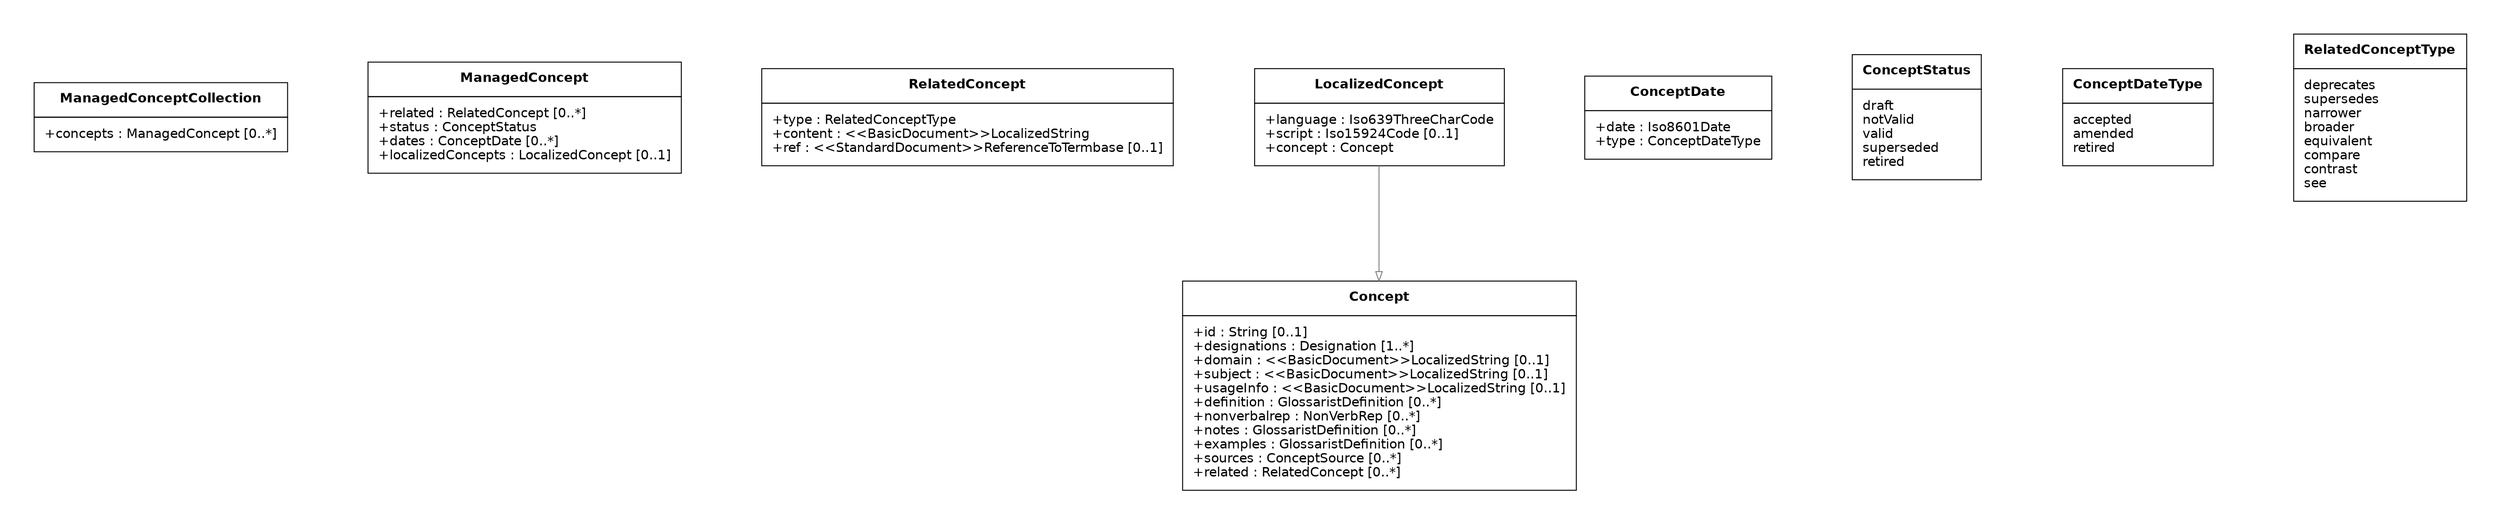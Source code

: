 digraph G {
  graph [splines="ortho" pad=0.5 ranksep="1.2.equally" nodesep="1.2.equally"]
  edge [color="gray50"]
  node [shape="box" fontname="Helvetica-bold"]

  ManagedConceptCollection [shape="plain" fontname="Helvetica" label=<
    <TABLE BORDER="0" CELLBORDER="1" CELLSPACING="0" CELLPADDING="10">
    <TR>
    <TD><B>ManagedConceptCollection</B></TD>
  </TR>
  
  <TR>
    <TD>
          <TABLE BORDER="0" CELLPADDING="0" CELLSPACING="0">
            <TR><TD ALIGN="LEFT">+concepts : ManagedConcept &#91;0..*&#93;</TD></TR>
          </TABLE>
        </TD>
  </TR>
  
  </TABLE>
  >]
  
  ManagedConcept [shape="plain" fontname="Helvetica" label=<
    <TABLE BORDER="0" CELLBORDER="1" CELLSPACING="0" CELLPADDING="10">
    <TR>
    <TD><B>ManagedConcept</B></TD>
  </TR>
  
  <TR>
    <TD>
          <TABLE BORDER="0" CELLPADDING="0" CELLSPACING="0">
            <TR><TD ALIGN="LEFT">+related : RelatedConcept &#91;0..*&#93;</TD></TR>
            <TR><TD ALIGN="LEFT">+status : ConceptStatus</TD></TR>
            <TR><TD ALIGN="LEFT">+dates : ConceptDate &#91;0..*&#93;</TD></TR>
            <TR><TD ALIGN="LEFT">+localizedConcepts : LocalizedConcept &#91;0..1&#93;</TD></TR>
          </TABLE>
        </TD>
  </TR>
  
  </TABLE>
  >]
  
  RelatedConcept [shape="plain" fontname="Helvetica" label=<
    <TABLE BORDER="0" CELLBORDER="1" CELLSPACING="0" CELLPADDING="10">
    <TR>
    <TD><B>RelatedConcept</B></TD>
  </TR>
  
  <TR>
    <TD>
          <TABLE BORDER="0" CELLPADDING="0" CELLSPACING="0">
            <TR><TD ALIGN="LEFT">+type : RelatedConceptType</TD></TR>
            <TR><TD ALIGN="LEFT">+content : &#60;&#60;BasicDocument&#62;&#62;LocalizedString</TD></TR>
            <TR><TD ALIGN="LEFT">+ref : &#60;&#60;StandardDocument&#62;&#62;ReferenceToTermbase &#91;0..1&#93;</TD></TR>
          </TABLE>
        </TD>
  </TR>
  
  </TABLE>
  >]
  
  LocalizedConcept [shape="plain" fontname="Helvetica" label=<
    <TABLE BORDER="0" CELLBORDER="1" CELLSPACING="0" CELLPADDING="10">
    <TR>
    <TD><B>LocalizedConcept</B></TD>
  </TR>
  
  <TR>
    <TD>
          <TABLE BORDER="0" CELLPADDING="0" CELLSPACING="0">
            <TR><TD ALIGN="LEFT">+language : Iso639ThreeCharCode</TD></TR>
            <TR><TD ALIGN="LEFT">+script : Iso15924Code &#91;0..1&#93;</TD></TR>
            <TR><TD ALIGN="LEFT">+concept : Concept</TD></TR>
          </TABLE>
        </TD>
  </TR>
  
  </TABLE>
  >]
  
  Concept [shape="plain" fontname="Helvetica" label=<
    <TABLE BORDER="0" CELLBORDER="1" CELLSPACING="0" CELLPADDING="10">
    <TR>
    <TD><B>Concept</B></TD>
  </TR>
  
  <TR>
    <TD>
          <TABLE BORDER="0" CELLPADDING="0" CELLSPACING="0">
            <TR><TD ALIGN="LEFT">+id : String &#91;0..1&#93;</TD></TR>
            <TR><TD ALIGN="LEFT">+designations : Designation &#91;1..*&#93;</TD></TR>
            <TR><TD ALIGN="LEFT">+domain : &#60;&#60;BasicDocument&#62;&#62;LocalizedString &#91;0..1&#93;</TD></TR>
            <TR><TD ALIGN="LEFT">+subject : &#60;&#60;BasicDocument&#62;&#62;LocalizedString &#91;0..1&#93;</TD></TR>
            <TR><TD ALIGN="LEFT">+usageInfo : &#60;&#60;BasicDocument&#62;&#62;LocalizedString &#91;0..1&#93;</TD></TR>
            <TR><TD ALIGN="LEFT">+definition : GlossaristDefinition &#91;0..*&#93;</TD></TR>
            <TR><TD ALIGN="LEFT">+nonverbalrep : NonVerbRep &#91;0..*&#93;</TD></TR>
            <TR><TD ALIGN="LEFT">+notes : GlossaristDefinition &#91;0..*&#93;</TD></TR>
            <TR><TD ALIGN="LEFT">+examples : GlossaristDefinition &#91;0..*&#93;</TD></TR>
            <TR><TD ALIGN="LEFT">+sources : ConceptSource &#91;0..*&#93;</TD></TR>
            <TR><TD ALIGN="LEFT">+related : RelatedConcept &#91;0..*&#93;</TD></TR>
          </TABLE>
        </TD>
  </TR>
  
  </TABLE>
  >]
  
  ConceptDate [shape="plain" fontname="Helvetica" label=<
    <TABLE BORDER="0" CELLBORDER="1" CELLSPACING="0" CELLPADDING="10">
    <TR>
    <TD><B>ConceptDate</B></TD>
  </TR>
  
  <TR>
    <TD>
          <TABLE BORDER="0" CELLPADDING="0" CELLSPACING="0">
            <TR><TD ALIGN="LEFT">+date : Iso8601Date</TD></TR>
            <TR><TD ALIGN="LEFT">+type : ConceptDateType</TD></TR>
          </TABLE>
        </TD>
  </TR>
  
  </TABLE>
  >]
  
  ConceptStatus [shape="plain" fontname="Helvetica" label=<
    <TABLE BORDER="0" CELLBORDER="1" CELLSPACING="0" CELLPADDING="10">
    <TR>
    <TD><B>ConceptStatus</B></TD>
  </TR>
  
  <TR>
    <TD>
          <TABLE BORDER="0" CELLPADDING="0" CELLSPACING="0">
            <TR><TD ALIGN="LEFT">draft</TD></TR>
            <TR><TD ALIGN="LEFT">notValid</TD></TR>
            <TR><TD ALIGN="LEFT">valid</TD></TR>
            <TR><TD ALIGN="LEFT">superseded</TD></TR>
            <TR><TD ALIGN="LEFT">retired</TD></TR>
          </TABLE>
        </TD>
  </TR>
  
  </TABLE>
  >]
  
  ConceptDateType [shape="plain" fontname="Helvetica" label=<
    <TABLE BORDER="0" CELLBORDER="1" CELLSPACING="0" CELLPADDING="10">
    <TR>
    <TD><B>ConceptDateType</B></TD>
  </TR>
  
  <TR>
    <TD>
          <TABLE BORDER="0" CELLPADDING="0" CELLSPACING="0">
            <TR><TD ALIGN="LEFT">accepted</TD></TR>
            <TR><TD ALIGN="LEFT">amended</TD></TR>
            <TR><TD ALIGN="LEFT">retired</TD></TR>
          </TABLE>
        </TD>
  </TR>
  
  </TABLE>
  >]
  
  RelatedConceptType [shape="plain" fontname="Helvetica" label=<
    <TABLE BORDER="0" CELLBORDER="1" CELLSPACING="0" CELLPADDING="10">
    <TR>
    <TD><B>RelatedConceptType</B></TD>
  </TR>
  
  <TR>
    <TD>
          <TABLE BORDER="0" CELLPADDING="0" CELLSPACING="0">
            <TR><TD ALIGN="LEFT">deprecates</TD></TR>
            <TR><TD ALIGN="LEFT">supersedes</TD></TR>
            <TR><TD ALIGN="LEFT">narrower</TD></TR>
            <TR><TD ALIGN="LEFT">broader</TD></TR>
            <TR><TD ALIGN="LEFT">equivalent</TD></TR>
            <TR><TD ALIGN="LEFT">compare</TD></TR>
            <TR><TD ALIGN="LEFT">contrast</TD></TR>
            <TR><TD ALIGN="LEFT">see</TD></TR>
          </TABLE>
        </TD>
  </TR>
  
  </TABLE>
  >]

  LocalizedConcept -> Concept [dir="direct" arrowtail="onormal" arrowhead="onormal"]
}
